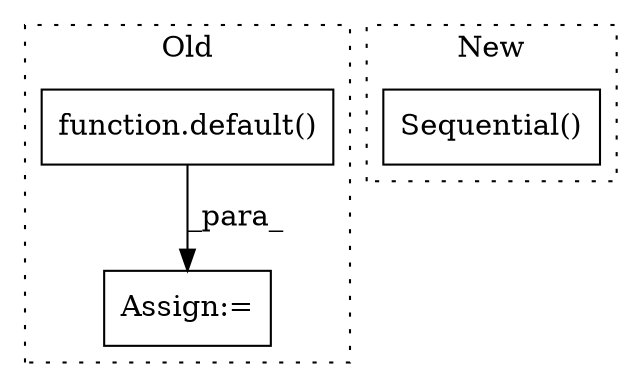 digraph G {
subgraph cluster0 {
1 [label="function.default()" a="75" s="2002,2043" l="8,1" shape="box"];
3 [label="Assign:=" a="68" s="1999" l="3" shape="box"];
label = "Old";
style="dotted";
}
subgraph cluster1 {
2 [label="Sequential()" a="75" s="5822,5917" l="31,14" shape="box"];
label = "New";
style="dotted";
}
1 -> 3 [label="_para_"];
}